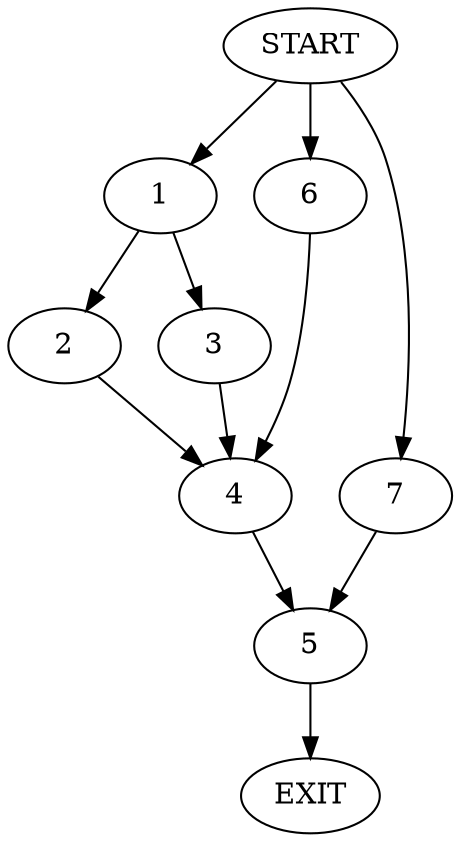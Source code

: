digraph {
0 [label="START"]
8 [label="EXIT"]
0 -> 1
1 -> 2
1 -> 3
2 -> 4
3 -> 4
4 -> 5
0 -> 6
6 -> 4
5 -> 8
0 -> 7
7 -> 5
}
